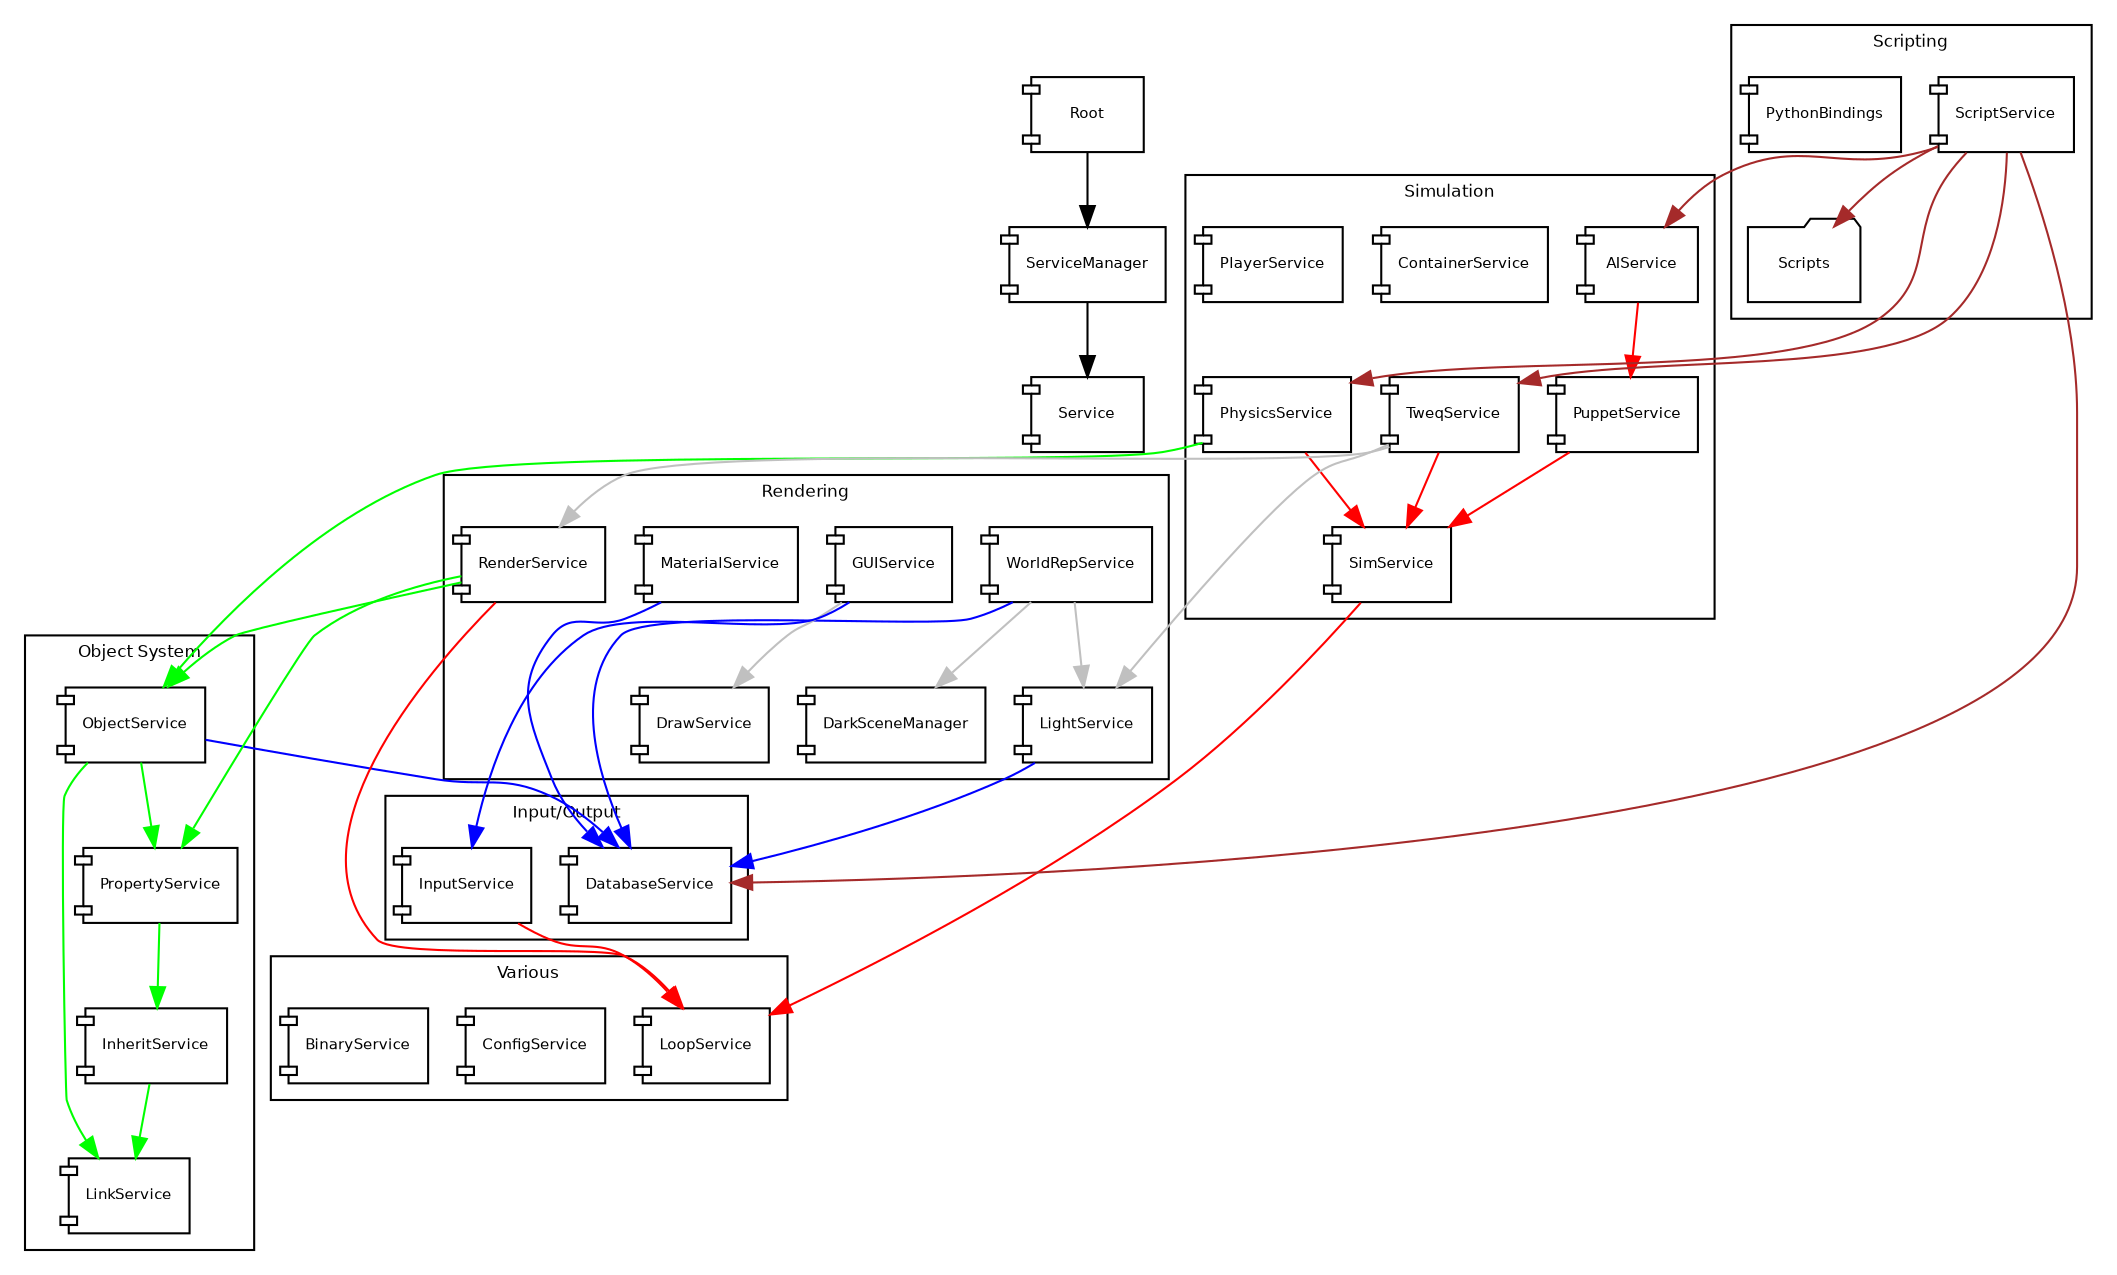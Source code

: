 digraph G {
	fontname = "Bitstream Vera Sans"
	fontsize = 8
	
	node [
		fontname = "Bitstream Vera Sans"
		fontsize = 7
		shape = "component"	
	]
	
	edge [
		fontname = "Bitstream Vera Sans"
		fontsize = 7
	]
	
	Root [
		label = "Root"
	]
		
	ServiceManager [
		label = "ServiceManager"
	]
		
	Service [
		label = "Service"
	]	
	
		
	subgraph clusterObjSys {
		label = "Object System"
		
		ObjectService 
		PropertyService
		LinkService
		InheritService
	}
	
	subgraph clusterRender {
		label = "Rendering"
		
		RenderService
		WorldRepService
		LightService
		MaterialService
		DarkSceneManager
		GUIService
		DrawService
	}
	
	subgraph clusterIO {
		label = "Input/Output"
		
		DatabaseService
		InputService
	}
	
	subgraph clusterSim {
		label = "Simulation"
		
		PhysicsService
		TweqService
		PuppetService
		AIService
		ContainerService
		PlayerService
		SimService
	}

	subgraph clusterScripting {
		label = "Scripting"
		
		ScriptService
		PythonBindings
		Scripts [
			label = "Scripts"
			shape = "folder"
		]
		
	}
	
	subgraph clusterVarious {
		label = "Various"
	
		LoopService
		ConfigService
		BinaryService
	}
	
	Root -> ServiceManager
	ServiceManager -> Service

	edge [
		color = "gray"
	]


	WorldRepService -> DarkSceneManager
	
	TweqService -> RenderService
	TweqService -> LightService
	
	GUIService -> DrawService
	
	WorldRepService -> LightService

	edge [
		color = "red"
	]
	
	SimService -> LoopService
	PuppetService -> SimService
	TweqService -> SimService
	PhysicsService -> SimService
	RenderService -> LoopService
	InputService -> LoopService
	AIService -> PuppetService

	edge [
		color = "green"
	]

	RenderService -> PropertyService
	RenderService -> ObjectService
	PhysicsService -> ObjectService
	ObjectService -> PropertyService
	ObjectService -> LinkService
	InheritService -> LinkService
	PropertyService -> InheritService

	edge [
		color = "blue"
	]
	
	ObjectService -> DatabaseService
	WorldRepService -> DatabaseService
	LightService -> DatabaseService
	MaterialService -> DatabaseService
	GUIService -> InputService
	
	edge [
		color = "brown"
	]
	
	ScriptService -> Scripts
	ScriptService -> PhysicsService 
	ScriptService -> TweqService
	ScriptService -> AIService
	ScriptService -> DatabaseService
}